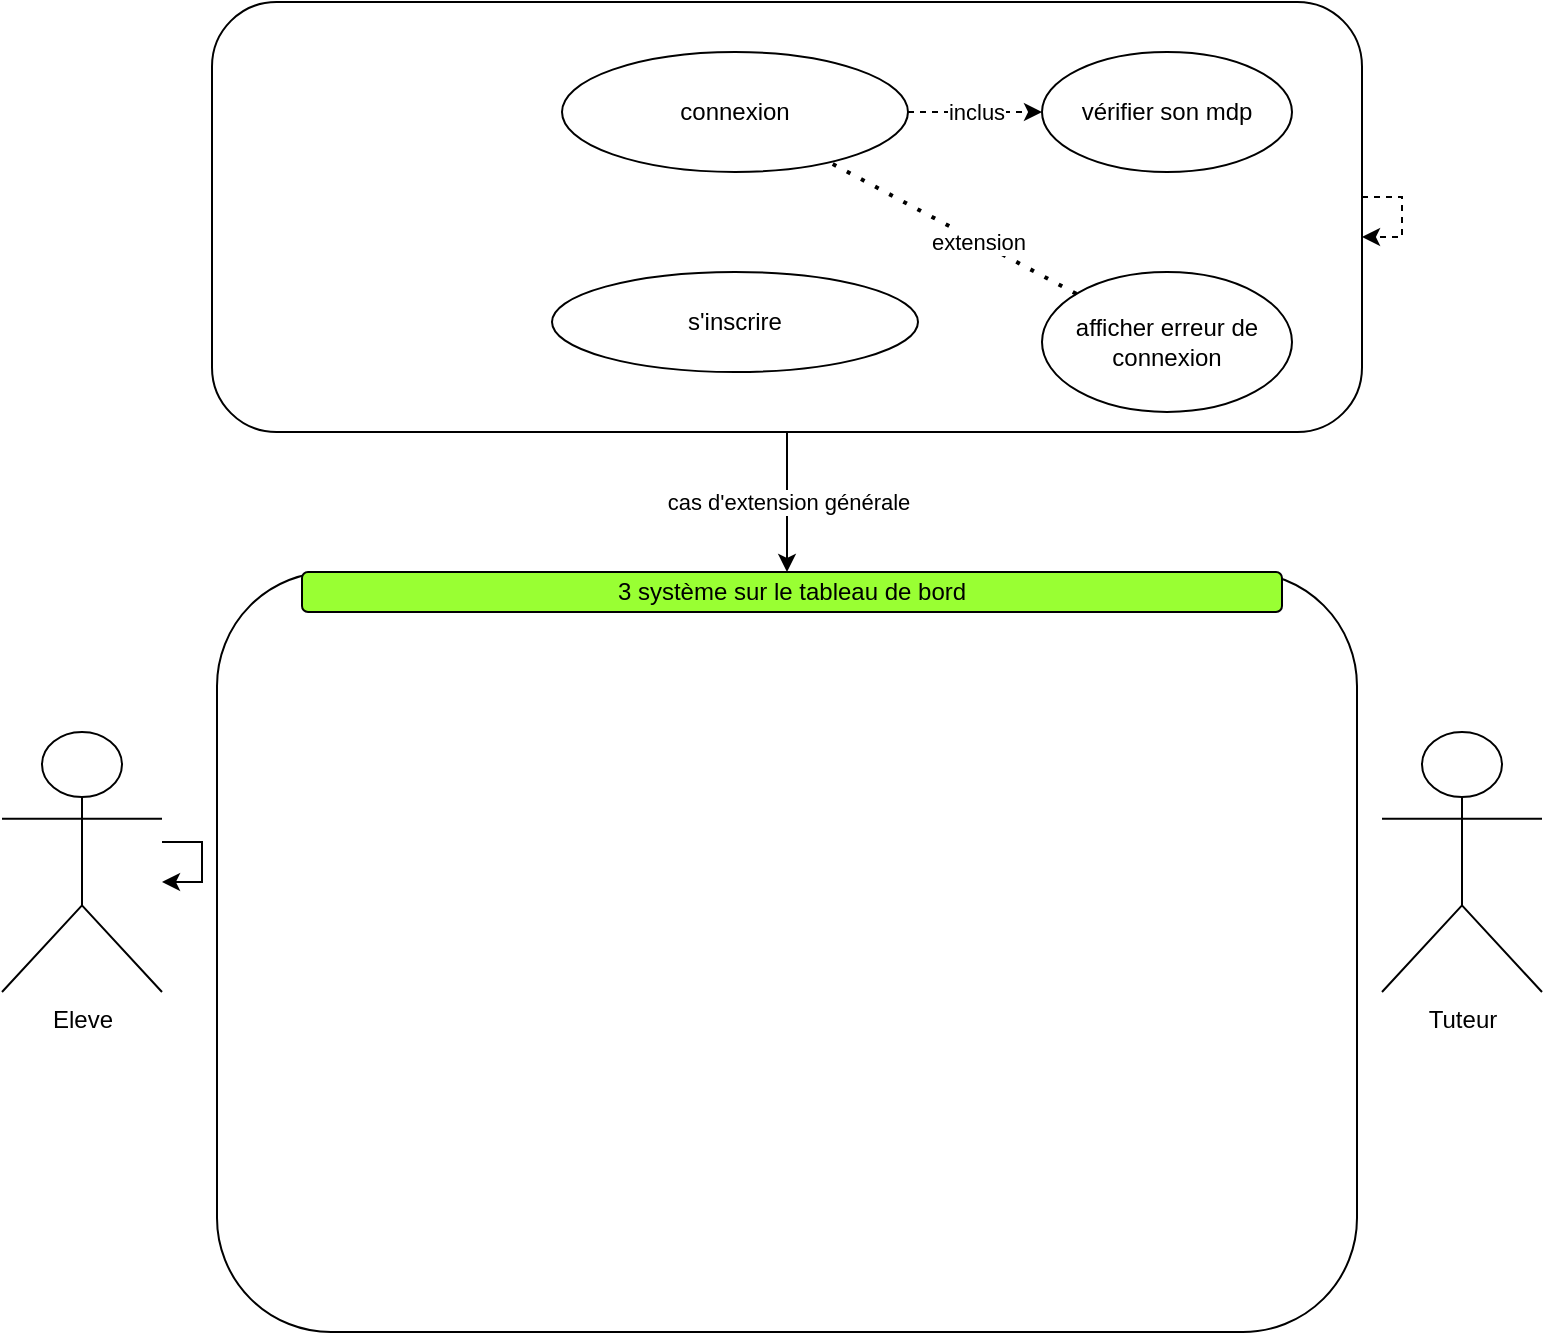 <mxfile version="20.6.0" type="github">
  <diagram id="JmbNH9plOv7im64DtWaO" name="Page-1">
    <mxGraphModel dx="1406" dy="774" grid="1" gridSize="10" guides="1" tooltips="1" connect="1" arrows="1" fold="1" page="1" pageScale="1" pageWidth="827" pageHeight="1169" math="0" shadow="0">
      <root>
        <mxCell id="0" />
        <mxCell id="1" parent="0" />
        <mxCell id="x8goX8AUCKIJsK1haMdq-16" value="cas d&#39;extension générale" style="edgeStyle=orthogonalEdgeStyle;rounded=0;orthogonalLoop=1;jettySize=auto;html=1;" edge="1" parent="1" source="x8goX8AUCKIJsK1haMdq-4" target="x8goX8AUCKIJsK1haMdq-15">
          <mxGeometry relative="1" as="geometry" />
        </mxCell>
        <mxCell id="x8goX8AUCKIJsK1haMdq-4" value="" style="rounded=1;whiteSpace=wrap;html=1;" vertex="1" parent="1">
          <mxGeometry x="145" y="105" width="575" height="215" as="geometry" />
        </mxCell>
        <mxCell id="x8goX8AUCKIJsK1haMdq-10" value="inclus" style="edgeStyle=orthogonalEdgeStyle;rounded=0;orthogonalLoop=1;jettySize=auto;html=1;dashed=1;" edge="1" parent="1" source="x8goX8AUCKIJsK1haMdq-1" target="x8goX8AUCKIJsK1haMdq-8">
          <mxGeometry relative="1" as="geometry" />
        </mxCell>
        <mxCell id="x8goX8AUCKIJsK1haMdq-1" value="connexion" style="ellipse;whiteSpace=wrap;html=1;" vertex="1" parent="1">
          <mxGeometry x="320" y="130" width="173" height="60" as="geometry" />
        </mxCell>
        <mxCell id="x8goX8AUCKIJsK1haMdq-5" value="s&#39;inscrire" style="ellipse;whiteSpace=wrap;html=1;" vertex="1" parent="1">
          <mxGeometry x="315" y="240" width="183" height="50" as="geometry" />
        </mxCell>
        <mxCell id="x8goX8AUCKIJsK1haMdq-6" value="Eleve" style="shape=umlActor;verticalLabelPosition=bottom;verticalAlign=top;html=1;outlineConnect=0;" vertex="1" parent="1">
          <mxGeometry x="40" y="470" width="80" height="130" as="geometry" />
        </mxCell>
        <mxCell id="x8goX8AUCKIJsK1haMdq-7" value="Tuteur" style="shape=umlActor;verticalLabelPosition=bottom;verticalAlign=top;html=1;outlineConnect=0;" vertex="1" parent="1">
          <mxGeometry x="730" y="470" width="80" height="130" as="geometry" />
        </mxCell>
        <mxCell id="x8goX8AUCKIJsK1haMdq-8" value="vérifier son mdp" style="ellipse;whiteSpace=wrap;html=1;" vertex="1" parent="1">
          <mxGeometry x="560" y="130" width="125" height="60" as="geometry" />
        </mxCell>
        <mxCell id="x8goX8AUCKIJsK1haMdq-11" value="afficher erreur de connexion" style="ellipse;whiteSpace=wrap;html=1;" vertex="1" parent="1">
          <mxGeometry x="560" y="240" width="125" height="70" as="geometry" />
        </mxCell>
        <mxCell id="x8goX8AUCKIJsK1haMdq-12" value="" style="endArrow=none;dashed=1;html=1;dashPattern=1 3;strokeWidth=2;rounded=0;" edge="1" parent="1" source="x8goX8AUCKIJsK1haMdq-11" target="x8goX8AUCKIJsK1haMdq-1">
          <mxGeometry width="50" height="50" relative="1" as="geometry">
            <mxPoint x="481.5" y="210" as="sourcePoint" />
            <mxPoint x="531.5" y="160" as="targetPoint" />
          </mxGeometry>
        </mxCell>
        <mxCell id="x8goX8AUCKIJsK1haMdq-14" value="extension" style="edgeLabel;html=1;align=center;verticalAlign=middle;resizable=0;points=[];" vertex="1" connectable="0" parent="x8goX8AUCKIJsK1haMdq-12">
          <mxGeometry x="-0.193" relative="1" as="geometry">
            <mxPoint as="offset" />
          </mxGeometry>
        </mxCell>
        <mxCell id="x8goX8AUCKIJsK1haMdq-13" style="edgeStyle=orthogonalEdgeStyle;rounded=0;orthogonalLoop=1;jettySize=auto;html=1;dashed=1;" edge="1" parent="1" source="x8goX8AUCKIJsK1haMdq-4" target="x8goX8AUCKIJsK1haMdq-4">
          <mxGeometry relative="1" as="geometry" />
        </mxCell>
        <mxCell id="x8goX8AUCKIJsK1haMdq-15" value="" style="rounded=1;whiteSpace=wrap;html=1;" vertex="1" parent="1">
          <mxGeometry x="147.5" y="390" width="570" height="380" as="geometry" />
        </mxCell>
        <mxCell id="x8goX8AUCKIJsK1haMdq-17" value="3 système sur le tableau de bord" style="rounded=1;whiteSpace=wrap;html=1;fillColor=#99FF33;" vertex="1" parent="1">
          <mxGeometry x="190" y="390" width="490" height="20" as="geometry" />
        </mxCell>
        <mxCell id="x8goX8AUCKIJsK1haMdq-18" style="edgeStyle=orthogonalEdgeStyle;rounded=0;orthogonalLoop=1;jettySize=auto;html=1;" edge="1" parent="1" source="x8goX8AUCKIJsK1haMdq-6" target="x8goX8AUCKIJsK1haMdq-6">
          <mxGeometry relative="1" as="geometry" />
        </mxCell>
      </root>
    </mxGraphModel>
  </diagram>
</mxfile>
